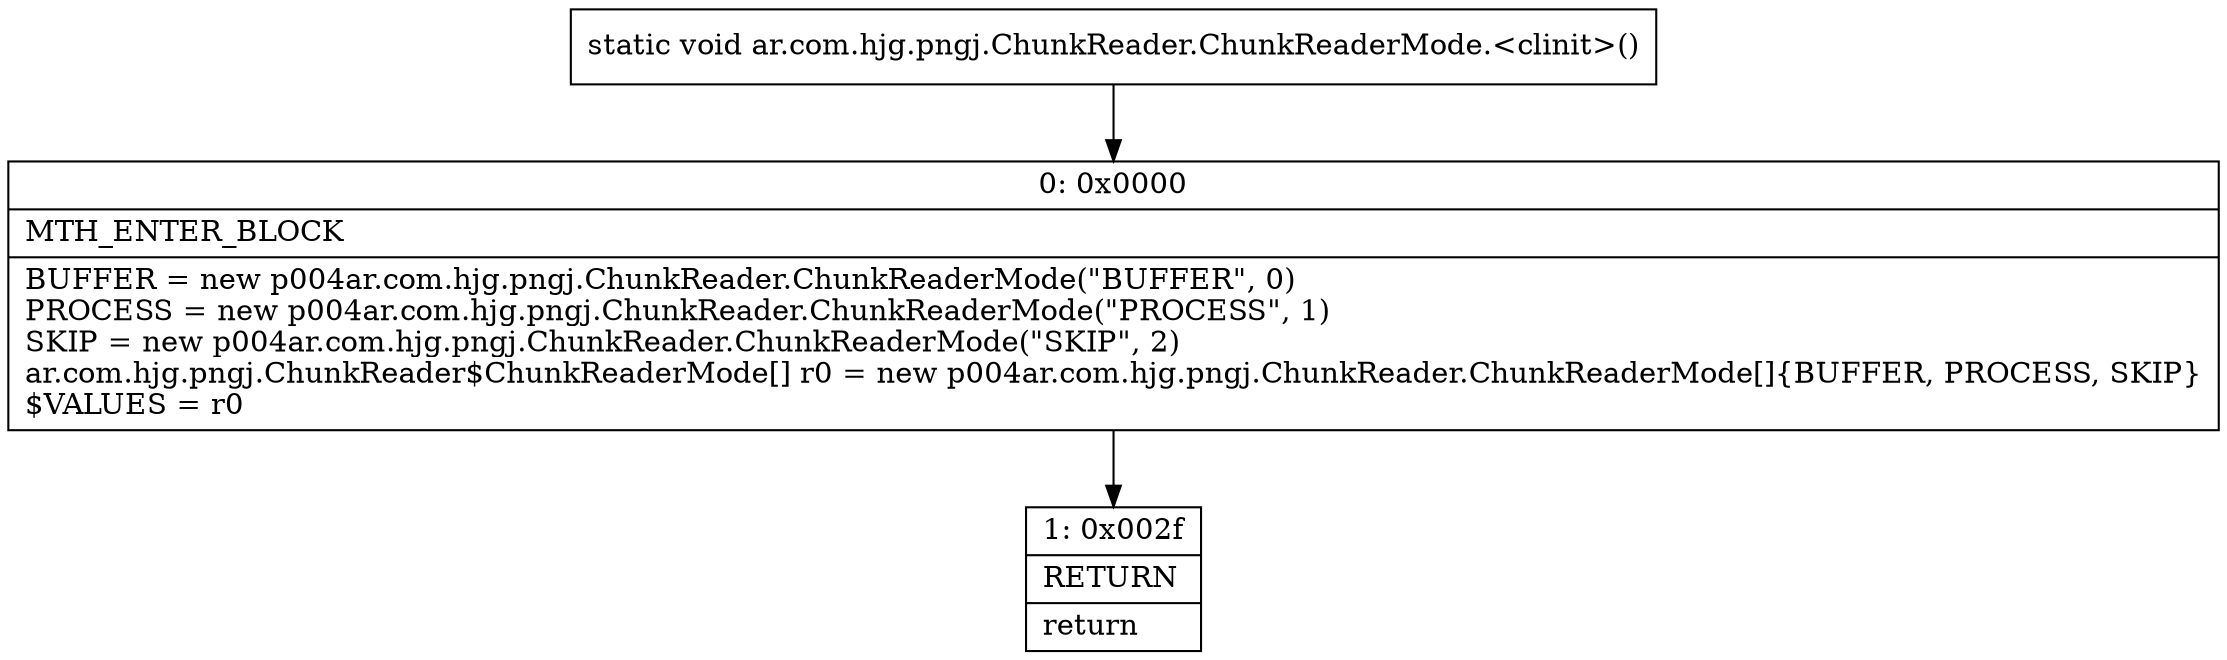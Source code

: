 digraph "CFG forar.com.hjg.pngj.ChunkReader.ChunkReaderMode.\<clinit\>()V" {
Node_0 [shape=record,label="{0\:\ 0x0000|MTH_ENTER_BLOCK\l|BUFFER = new p004ar.com.hjg.pngj.ChunkReader.ChunkReaderMode(\"BUFFER\", 0)\lPROCESS = new p004ar.com.hjg.pngj.ChunkReader.ChunkReaderMode(\"PROCESS\", 1)\lSKIP = new p004ar.com.hjg.pngj.ChunkReader.ChunkReaderMode(\"SKIP\", 2)\lar.com.hjg.pngj.ChunkReader$ChunkReaderMode[] r0 = new p004ar.com.hjg.pngj.ChunkReader.ChunkReaderMode[]\{BUFFER, PROCESS, SKIP\}\l$VALUES = r0\l}"];
Node_1 [shape=record,label="{1\:\ 0x002f|RETURN\l|return\l}"];
MethodNode[shape=record,label="{static void ar.com.hjg.pngj.ChunkReader.ChunkReaderMode.\<clinit\>() }"];
MethodNode -> Node_0;
Node_0 -> Node_1;
}

